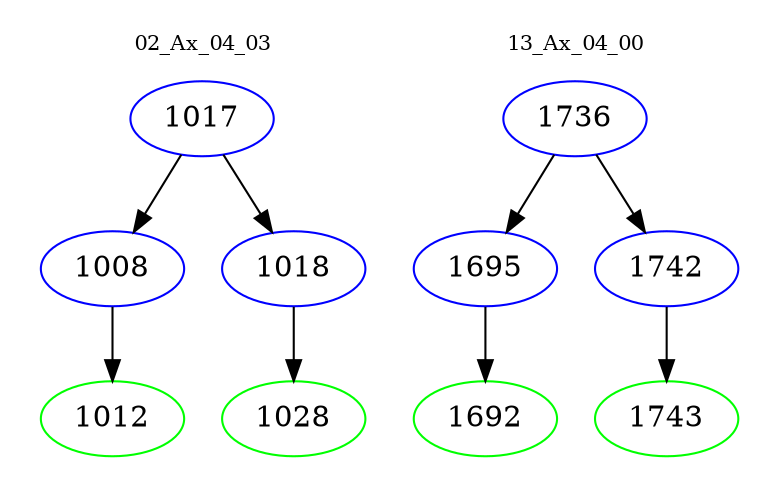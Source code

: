 digraph{
subgraph cluster_0 {
color = white
label = "02_Ax_04_03";
fontsize=10;
T0_1017 [label="1017", color="blue"]
T0_1017 -> T0_1008 [color="black"]
T0_1008 [label="1008", color="blue"]
T0_1008 -> T0_1012 [color="black"]
T0_1012 [label="1012", color="green"]
T0_1017 -> T0_1018 [color="black"]
T0_1018 [label="1018", color="blue"]
T0_1018 -> T0_1028 [color="black"]
T0_1028 [label="1028", color="green"]
}
subgraph cluster_1 {
color = white
label = "13_Ax_04_00";
fontsize=10;
T1_1736 [label="1736", color="blue"]
T1_1736 -> T1_1695 [color="black"]
T1_1695 [label="1695", color="blue"]
T1_1695 -> T1_1692 [color="black"]
T1_1692 [label="1692", color="green"]
T1_1736 -> T1_1742 [color="black"]
T1_1742 [label="1742", color="blue"]
T1_1742 -> T1_1743 [color="black"]
T1_1743 [label="1743", color="green"]
}
}
